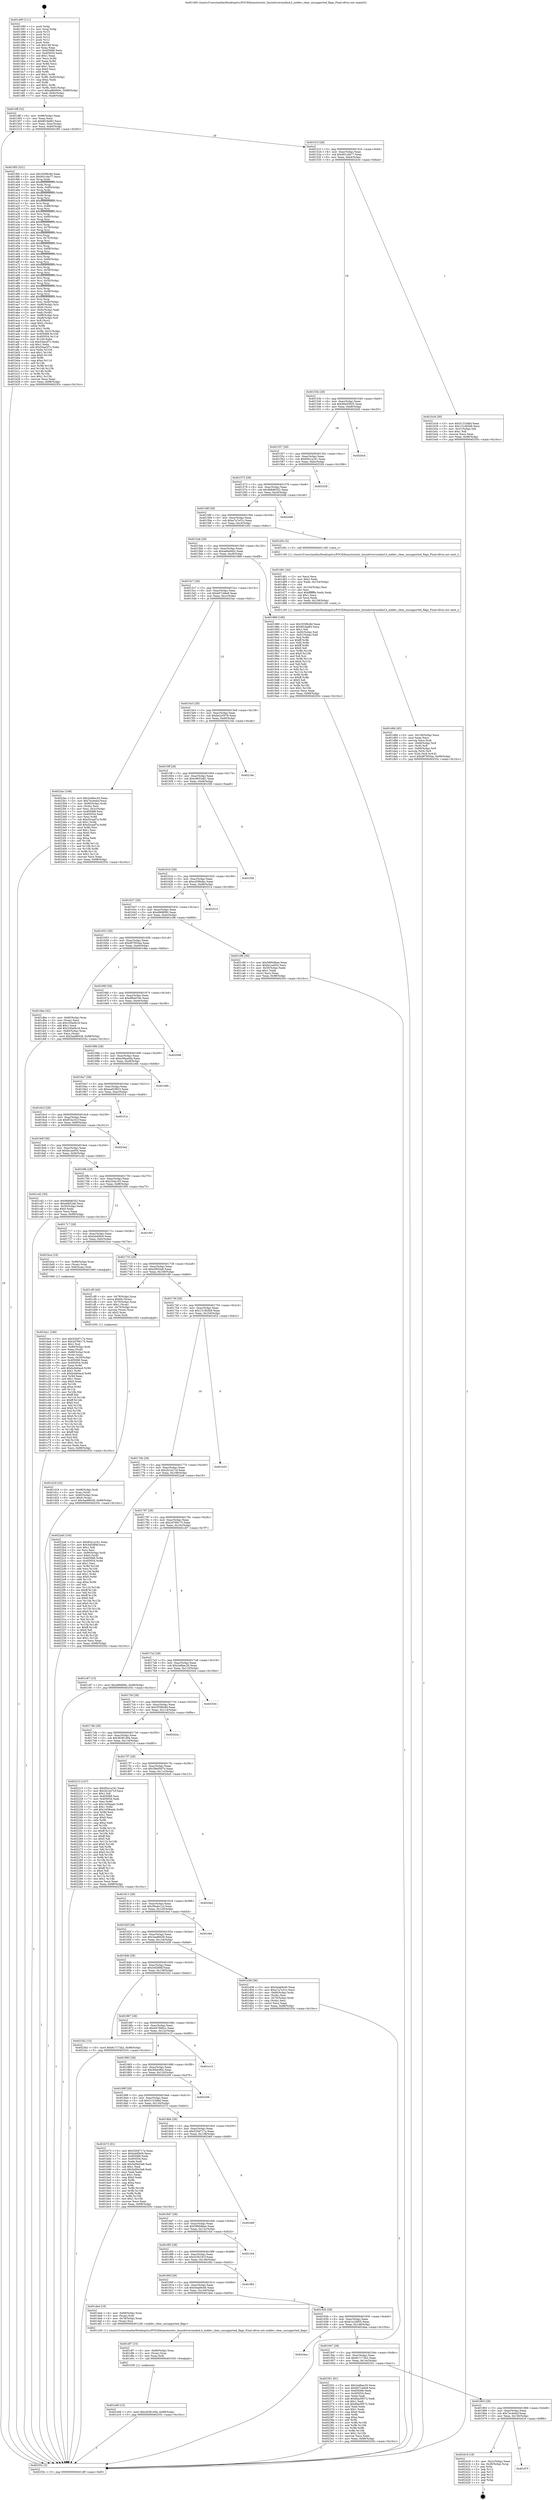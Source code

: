 digraph "0x401490" {
  label = "0x401490 (/mnt/c/Users/mathe/Desktop/tcc/POCII/binaries/extr_linuxdriversmdmd.h_mddev_clear_unsupported_flags_Final-ollvm.out::main(0))"
  labelloc = "t"
  node[shape=record]

  Entry [label="",width=0.3,height=0.3,shape=circle,fillcolor=black,style=filled]
  "0x4014ff" [label="{
     0x4014ff [32]\l
     | [instrs]\l
     &nbsp;&nbsp;0x4014ff \<+6\>: mov -0x98(%rbp),%eax\l
     &nbsp;&nbsp;0x401505 \<+2\>: mov %eax,%ecx\l
     &nbsp;&nbsp;0x401507 \<+6\>: sub $0x8f1fad83,%ecx\l
     &nbsp;&nbsp;0x40150d \<+6\>: mov %eax,-0xac(%rbp)\l
     &nbsp;&nbsp;0x401513 \<+6\>: mov %ecx,-0xb0(%rbp)\l
     &nbsp;&nbsp;0x401519 \<+6\>: je 00000000004019f3 \<main+0x563\>\l
  }"]
  "0x4019f3" [label="{
     0x4019f3 [321]\l
     | [instrs]\l
     &nbsp;&nbsp;0x4019f3 \<+5\>: mov $0x355f6c8d,%eax\l
     &nbsp;&nbsp;0x4019f8 \<+5\>: mov $0x901c6e77,%ecx\l
     &nbsp;&nbsp;0x4019fd \<+3\>: mov %rsp,%rdx\l
     &nbsp;&nbsp;0x401a00 \<+4\>: add $0xfffffffffffffff0,%rdx\l
     &nbsp;&nbsp;0x401a04 \<+3\>: mov %rdx,%rsp\l
     &nbsp;&nbsp;0x401a07 \<+7\>: mov %rdx,-0x90(%rbp)\l
     &nbsp;&nbsp;0x401a0e \<+3\>: mov %rsp,%rdx\l
     &nbsp;&nbsp;0x401a11 \<+4\>: add $0xfffffffffffffff0,%rdx\l
     &nbsp;&nbsp;0x401a15 \<+3\>: mov %rdx,%rsp\l
     &nbsp;&nbsp;0x401a18 \<+3\>: mov %rsp,%rsi\l
     &nbsp;&nbsp;0x401a1b \<+4\>: add $0xfffffffffffffff0,%rsi\l
     &nbsp;&nbsp;0x401a1f \<+3\>: mov %rsi,%rsp\l
     &nbsp;&nbsp;0x401a22 \<+7\>: mov %rsi,-0x88(%rbp)\l
     &nbsp;&nbsp;0x401a29 \<+3\>: mov %rsp,%rsi\l
     &nbsp;&nbsp;0x401a2c \<+4\>: add $0xfffffffffffffff0,%rsi\l
     &nbsp;&nbsp;0x401a30 \<+3\>: mov %rsi,%rsp\l
     &nbsp;&nbsp;0x401a33 \<+4\>: mov %rsi,-0x80(%rbp)\l
     &nbsp;&nbsp;0x401a37 \<+3\>: mov %rsp,%rsi\l
     &nbsp;&nbsp;0x401a3a \<+4\>: add $0xfffffffffffffff0,%rsi\l
     &nbsp;&nbsp;0x401a3e \<+3\>: mov %rsi,%rsp\l
     &nbsp;&nbsp;0x401a41 \<+4\>: mov %rsi,-0x78(%rbp)\l
     &nbsp;&nbsp;0x401a45 \<+3\>: mov %rsp,%rsi\l
     &nbsp;&nbsp;0x401a48 \<+4\>: add $0xfffffffffffffff0,%rsi\l
     &nbsp;&nbsp;0x401a4c \<+3\>: mov %rsi,%rsp\l
     &nbsp;&nbsp;0x401a4f \<+4\>: mov %rsi,-0x70(%rbp)\l
     &nbsp;&nbsp;0x401a53 \<+3\>: mov %rsp,%rsi\l
     &nbsp;&nbsp;0x401a56 \<+4\>: add $0xfffffffffffffff0,%rsi\l
     &nbsp;&nbsp;0x401a5a \<+3\>: mov %rsi,%rsp\l
     &nbsp;&nbsp;0x401a5d \<+4\>: mov %rsi,-0x68(%rbp)\l
     &nbsp;&nbsp;0x401a61 \<+3\>: mov %rsp,%rsi\l
     &nbsp;&nbsp;0x401a64 \<+4\>: add $0xfffffffffffffff0,%rsi\l
     &nbsp;&nbsp;0x401a68 \<+3\>: mov %rsi,%rsp\l
     &nbsp;&nbsp;0x401a6b \<+4\>: mov %rsi,-0x60(%rbp)\l
     &nbsp;&nbsp;0x401a6f \<+3\>: mov %rsp,%rsi\l
     &nbsp;&nbsp;0x401a72 \<+4\>: add $0xfffffffffffffff0,%rsi\l
     &nbsp;&nbsp;0x401a76 \<+3\>: mov %rsi,%rsp\l
     &nbsp;&nbsp;0x401a79 \<+4\>: mov %rsi,-0x58(%rbp)\l
     &nbsp;&nbsp;0x401a7d \<+3\>: mov %rsp,%rsi\l
     &nbsp;&nbsp;0x401a80 \<+4\>: add $0xfffffffffffffff0,%rsi\l
     &nbsp;&nbsp;0x401a84 \<+3\>: mov %rsi,%rsp\l
     &nbsp;&nbsp;0x401a87 \<+4\>: mov %rsi,-0x50(%rbp)\l
     &nbsp;&nbsp;0x401a8b \<+3\>: mov %rsp,%rsi\l
     &nbsp;&nbsp;0x401a8e \<+4\>: add $0xfffffffffffffff0,%rsi\l
     &nbsp;&nbsp;0x401a92 \<+3\>: mov %rsi,%rsp\l
     &nbsp;&nbsp;0x401a95 \<+4\>: mov %rsi,-0x48(%rbp)\l
     &nbsp;&nbsp;0x401a99 \<+3\>: mov %rsp,%rsi\l
     &nbsp;&nbsp;0x401a9c \<+4\>: add $0xfffffffffffffff0,%rsi\l
     &nbsp;&nbsp;0x401aa0 \<+3\>: mov %rsi,%rsp\l
     &nbsp;&nbsp;0x401aa3 \<+4\>: mov %rsi,-0x40(%rbp)\l
     &nbsp;&nbsp;0x401aa7 \<+7\>: mov -0x90(%rbp),%rsi\l
     &nbsp;&nbsp;0x401aae \<+6\>: movl $0x0,(%rsi)\l
     &nbsp;&nbsp;0x401ab4 \<+6\>: mov -0x9c(%rbp),%edi\l
     &nbsp;&nbsp;0x401aba \<+2\>: mov %edi,(%rdx)\l
     &nbsp;&nbsp;0x401abc \<+7\>: mov -0x88(%rbp),%rsi\l
     &nbsp;&nbsp;0x401ac3 \<+7\>: mov -0xa8(%rbp),%r8\l
     &nbsp;&nbsp;0x401aca \<+3\>: mov %r8,(%rsi)\l
     &nbsp;&nbsp;0x401acd \<+3\>: cmpl $0x2,(%rdx)\l
     &nbsp;&nbsp;0x401ad0 \<+4\>: setne %r9b\l
     &nbsp;&nbsp;0x401ad4 \<+4\>: and $0x1,%r9b\l
     &nbsp;&nbsp;0x401ad8 \<+4\>: mov %r9b,-0x31(%rbp)\l
     &nbsp;&nbsp;0x401adc \<+8\>: mov 0x405068,%r10d\l
     &nbsp;&nbsp;0x401ae4 \<+8\>: mov 0x405054,%r11d\l
     &nbsp;&nbsp;0x401aec \<+3\>: mov %r10d,%ebx\l
     &nbsp;&nbsp;0x401aef \<+6\>: sub $0x55ae2f7c,%ebx\l
     &nbsp;&nbsp;0x401af5 \<+3\>: sub $0x1,%ebx\l
     &nbsp;&nbsp;0x401af8 \<+6\>: add $0x55ae2f7c,%ebx\l
     &nbsp;&nbsp;0x401afe \<+4\>: imul %ebx,%r10d\l
     &nbsp;&nbsp;0x401b02 \<+4\>: and $0x1,%r10d\l
     &nbsp;&nbsp;0x401b06 \<+4\>: cmp $0x0,%r10d\l
     &nbsp;&nbsp;0x401b0a \<+4\>: sete %r9b\l
     &nbsp;&nbsp;0x401b0e \<+4\>: cmp $0xa,%r11d\l
     &nbsp;&nbsp;0x401b12 \<+4\>: setl %r14b\l
     &nbsp;&nbsp;0x401b16 \<+3\>: mov %r9b,%r15b\l
     &nbsp;&nbsp;0x401b19 \<+3\>: and %r14b,%r15b\l
     &nbsp;&nbsp;0x401b1c \<+3\>: xor %r14b,%r9b\l
     &nbsp;&nbsp;0x401b1f \<+3\>: or %r9b,%r15b\l
     &nbsp;&nbsp;0x401b22 \<+4\>: test $0x1,%r15b\l
     &nbsp;&nbsp;0x401b26 \<+3\>: cmovne %ecx,%eax\l
     &nbsp;&nbsp;0x401b29 \<+6\>: mov %eax,-0x98(%rbp)\l
     &nbsp;&nbsp;0x401b2f \<+5\>: jmp 000000000040255c \<main+0x10cc\>\l
  }"]
  "0x40151f" [label="{
     0x40151f [28]\l
     | [instrs]\l
     &nbsp;&nbsp;0x40151f \<+5\>: jmp 0000000000401524 \<main+0x94\>\l
     &nbsp;&nbsp;0x401524 \<+6\>: mov -0xac(%rbp),%eax\l
     &nbsp;&nbsp;0x40152a \<+5\>: sub $0x901c6e77,%eax\l
     &nbsp;&nbsp;0x40152f \<+6\>: mov %eax,-0xb4(%rbp)\l
     &nbsp;&nbsp;0x401535 \<+6\>: je 0000000000401b34 \<main+0x6a4\>\l
  }"]
  Exit [label="",width=0.3,height=0.3,shape=circle,fillcolor=black,style=filled,peripheries=2]
  "0x401b34" [label="{
     0x401b34 [30]\l
     | [instrs]\l
     &nbsp;&nbsp;0x401b34 \<+5\>: mov $0x5131bfdd,%eax\l
     &nbsp;&nbsp;0x401b39 \<+5\>: mov $0x1314b5b9,%ecx\l
     &nbsp;&nbsp;0x401b3e \<+3\>: mov -0x31(%rbp),%dl\l
     &nbsp;&nbsp;0x401b41 \<+3\>: test $0x1,%dl\l
     &nbsp;&nbsp;0x401b44 \<+3\>: cmovne %ecx,%eax\l
     &nbsp;&nbsp;0x401b47 \<+6\>: mov %eax,-0x98(%rbp)\l
     &nbsp;&nbsp;0x401b4d \<+5\>: jmp 000000000040255c \<main+0x10cc\>\l
  }"]
  "0x40153b" [label="{
     0x40153b [28]\l
     | [instrs]\l
     &nbsp;&nbsp;0x40153b \<+5\>: jmp 0000000000401540 \<main+0xb0\>\l
     &nbsp;&nbsp;0x401540 \<+6\>: mov -0xac(%rbp),%eax\l
     &nbsp;&nbsp;0x401546 \<+5\>: sub $0x90e45925,%eax\l
     &nbsp;&nbsp;0x40154b \<+6\>: mov %eax,-0xb8(%rbp)\l
     &nbsp;&nbsp;0x401551 \<+6\>: je 00000000004020e5 \<main+0xc55\>\l
  }"]
  "0x40197f" [label="{
     0x40197f\l
  }", style=dashed]
  "0x4020e5" [label="{
     0x4020e5\l
  }", style=dashed]
  "0x401557" [label="{
     0x401557 [28]\l
     | [instrs]\l
     &nbsp;&nbsp;0x401557 \<+5\>: jmp 000000000040155c \<main+0xcc\>\l
     &nbsp;&nbsp;0x40155c \<+6\>: mov -0xac(%rbp),%eax\l
     &nbsp;&nbsp;0x401562 \<+5\>: sub $0x95e1a161,%eax\l
     &nbsp;&nbsp;0x401567 \<+6\>: mov %eax,-0xbc(%rbp)\l
     &nbsp;&nbsp;0x40156d \<+6\>: je 0000000000402528 \<main+0x1098\>\l
  }"]
  "0x402418" [label="{
     0x402418 [18]\l
     | [instrs]\l
     &nbsp;&nbsp;0x402418 \<+3\>: mov -0x2c(%rbp),%eax\l
     &nbsp;&nbsp;0x40241b \<+4\>: lea -0x28(%rbp),%rsp\l
     &nbsp;&nbsp;0x40241f \<+1\>: pop %rbx\l
     &nbsp;&nbsp;0x402420 \<+2\>: pop %r12\l
     &nbsp;&nbsp;0x402422 \<+2\>: pop %r13\l
     &nbsp;&nbsp;0x402424 \<+2\>: pop %r14\l
     &nbsp;&nbsp;0x402426 \<+2\>: pop %r15\l
     &nbsp;&nbsp;0x402428 \<+1\>: pop %rbp\l
     &nbsp;&nbsp;0x402429 \<+1\>: ret\l
  }"]
  "0x402528" [label="{
     0x402528\l
  }", style=dashed]
  "0x401573" [label="{
     0x401573 [28]\l
     | [instrs]\l
     &nbsp;&nbsp;0x401573 \<+5\>: jmp 0000000000401578 \<main+0xe8\>\l
     &nbsp;&nbsp;0x401578 \<+6\>: mov -0xac(%rbp),%eax\l
     &nbsp;&nbsp;0x40157e \<+5\>: sub $0x9b8d6352,%eax\l
     &nbsp;&nbsp;0x401583 \<+6\>: mov %eax,-0xc0(%rbp)\l
     &nbsp;&nbsp;0x401589 \<+6\>: je 00000000004020d6 \<main+0xc46\>\l
  }"]
  "0x401963" [label="{
     0x401963 [28]\l
     | [instrs]\l
     &nbsp;&nbsp;0x401963 \<+5\>: jmp 0000000000401968 \<main+0x4d8\>\l
     &nbsp;&nbsp;0x401968 \<+6\>: mov -0xac(%rbp),%eax\l
     &nbsp;&nbsp;0x40196e \<+5\>: sub $0x7ec4edcf,%eax\l
     &nbsp;&nbsp;0x401973 \<+6\>: mov %eax,-0x150(%rbp)\l
     &nbsp;&nbsp;0x401979 \<+6\>: je 0000000000402418 \<main+0xf88\>\l
  }"]
  "0x4020d6" [label="{
     0x4020d6\l
  }", style=dashed]
  "0x40158f" [label="{
     0x40158f [28]\l
     | [instrs]\l
     &nbsp;&nbsp;0x40158f \<+5\>: jmp 0000000000401594 \<main+0x104\>\l
     &nbsp;&nbsp;0x401594 \<+6\>: mov -0xac(%rbp),%eax\l
     &nbsp;&nbsp;0x40159a \<+5\>: sub $0xa7a7e31c,%eax\l
     &nbsp;&nbsp;0x40159f \<+6\>: mov %eax,-0xc4(%rbp)\l
     &nbsp;&nbsp;0x4015a5 \<+6\>: je 0000000000401d5c \<main+0x8cc\>\l
  }"]
  "0x402351" [label="{
     0x402351 [91]\l
     | [instrs]\l
     &nbsp;&nbsp;0x402351 \<+5\>: mov $0x2edbec20,%eax\l
     &nbsp;&nbsp;0x402356 \<+5\>: mov $0xb67c46e8,%ecx\l
     &nbsp;&nbsp;0x40235b \<+7\>: mov 0x405068,%edx\l
     &nbsp;&nbsp;0x402362 \<+7\>: mov 0x405054,%esi\l
     &nbsp;&nbsp;0x402369 \<+2\>: mov %edx,%edi\l
     &nbsp;&nbsp;0x40236b \<+6\>: add $0x8da39572,%edi\l
     &nbsp;&nbsp;0x402371 \<+3\>: sub $0x1,%edi\l
     &nbsp;&nbsp;0x402374 \<+6\>: sub $0x8da39572,%edi\l
     &nbsp;&nbsp;0x40237a \<+3\>: imul %edi,%edx\l
     &nbsp;&nbsp;0x40237d \<+3\>: and $0x1,%edx\l
     &nbsp;&nbsp;0x402380 \<+3\>: cmp $0x0,%edx\l
     &nbsp;&nbsp;0x402383 \<+4\>: sete %r8b\l
     &nbsp;&nbsp;0x402387 \<+3\>: cmp $0xa,%esi\l
     &nbsp;&nbsp;0x40238a \<+4\>: setl %r9b\l
     &nbsp;&nbsp;0x40238e \<+3\>: mov %r8b,%r10b\l
     &nbsp;&nbsp;0x402391 \<+3\>: and %r9b,%r10b\l
     &nbsp;&nbsp;0x402394 \<+3\>: xor %r9b,%r8b\l
     &nbsp;&nbsp;0x402397 \<+3\>: or %r8b,%r10b\l
     &nbsp;&nbsp;0x40239a \<+4\>: test $0x1,%r10b\l
     &nbsp;&nbsp;0x40239e \<+3\>: cmovne %ecx,%eax\l
     &nbsp;&nbsp;0x4023a1 \<+6\>: mov %eax,-0x98(%rbp)\l
     &nbsp;&nbsp;0x4023a7 \<+5\>: jmp 000000000040255c \<main+0x10cc\>\l
  }"]
  "0x401d5c" [label="{
     0x401d5c [5]\l
     | [instrs]\l
     &nbsp;&nbsp;0x401d5c \<+5\>: call 0000000000401160 \<next_i\>\l
     | [calls]\l
     &nbsp;&nbsp;0x401160 \{1\} (/mnt/c/Users/mathe/Desktop/tcc/POCII/binaries/extr_linuxdriversmdmd.h_mddev_clear_unsupported_flags_Final-ollvm.out::next_i)\l
  }"]
  "0x4015ab" [label="{
     0x4015ab [28]\l
     | [instrs]\l
     &nbsp;&nbsp;0x4015ab \<+5\>: jmp 00000000004015b0 \<main+0x120\>\l
     &nbsp;&nbsp;0x4015b0 \<+6\>: mov -0xac(%rbp),%eax\l
     &nbsp;&nbsp;0x4015b6 \<+5\>: sub $0xad6e945c,%eax\l
     &nbsp;&nbsp;0x4015bb \<+6\>: mov %eax,-0xc8(%rbp)\l
     &nbsp;&nbsp;0x4015c1 \<+6\>: je 0000000000401989 \<main+0x4f9\>\l
  }"]
  "0x401947" [label="{
     0x401947 [28]\l
     | [instrs]\l
     &nbsp;&nbsp;0x401947 \<+5\>: jmp 000000000040194c \<main+0x4bc\>\l
     &nbsp;&nbsp;0x40194c \<+6\>: mov -0xac(%rbp),%eax\l
     &nbsp;&nbsp;0x401952 \<+5\>: sub $0x6c7172b2,%eax\l
     &nbsp;&nbsp;0x401957 \<+6\>: mov %eax,-0x14c(%rbp)\l
     &nbsp;&nbsp;0x40195d \<+6\>: je 0000000000402351 \<main+0xec1\>\l
  }"]
  "0x401989" [label="{
     0x401989 [106]\l
     | [instrs]\l
     &nbsp;&nbsp;0x401989 \<+5\>: mov $0x355f6c8d,%eax\l
     &nbsp;&nbsp;0x40198e \<+5\>: mov $0x8f1fad83,%ecx\l
     &nbsp;&nbsp;0x401993 \<+2\>: mov $0x1,%dl\l
     &nbsp;&nbsp;0x401995 \<+7\>: mov -0x92(%rbp),%sil\l
     &nbsp;&nbsp;0x40199c \<+7\>: mov -0x91(%rbp),%dil\l
     &nbsp;&nbsp;0x4019a3 \<+3\>: mov %sil,%r8b\l
     &nbsp;&nbsp;0x4019a6 \<+4\>: xor $0xff,%r8b\l
     &nbsp;&nbsp;0x4019aa \<+3\>: mov %dil,%r9b\l
     &nbsp;&nbsp;0x4019ad \<+4\>: xor $0xff,%r9b\l
     &nbsp;&nbsp;0x4019b1 \<+3\>: xor $0x0,%dl\l
     &nbsp;&nbsp;0x4019b4 \<+3\>: mov %r8b,%r10b\l
     &nbsp;&nbsp;0x4019b7 \<+4\>: and $0x0,%r10b\l
     &nbsp;&nbsp;0x4019bb \<+3\>: and %dl,%sil\l
     &nbsp;&nbsp;0x4019be \<+3\>: mov %r9b,%r11b\l
     &nbsp;&nbsp;0x4019c1 \<+4\>: and $0x0,%r11b\l
     &nbsp;&nbsp;0x4019c5 \<+3\>: and %dl,%dil\l
     &nbsp;&nbsp;0x4019c8 \<+3\>: or %sil,%r10b\l
     &nbsp;&nbsp;0x4019cb \<+3\>: or %dil,%r11b\l
     &nbsp;&nbsp;0x4019ce \<+3\>: xor %r11b,%r10b\l
     &nbsp;&nbsp;0x4019d1 \<+3\>: or %r9b,%r8b\l
     &nbsp;&nbsp;0x4019d4 \<+4\>: xor $0xff,%r8b\l
     &nbsp;&nbsp;0x4019d8 \<+3\>: or $0x0,%dl\l
     &nbsp;&nbsp;0x4019db \<+3\>: and %dl,%r8b\l
     &nbsp;&nbsp;0x4019de \<+3\>: or %r8b,%r10b\l
     &nbsp;&nbsp;0x4019e1 \<+4\>: test $0x1,%r10b\l
     &nbsp;&nbsp;0x4019e5 \<+3\>: cmovne %ecx,%eax\l
     &nbsp;&nbsp;0x4019e8 \<+6\>: mov %eax,-0x98(%rbp)\l
     &nbsp;&nbsp;0x4019ee \<+5\>: jmp 000000000040255c \<main+0x10cc\>\l
  }"]
  "0x4015c7" [label="{
     0x4015c7 [28]\l
     | [instrs]\l
     &nbsp;&nbsp;0x4015c7 \<+5\>: jmp 00000000004015cc \<main+0x13c\>\l
     &nbsp;&nbsp;0x4015cc \<+6\>: mov -0xac(%rbp),%eax\l
     &nbsp;&nbsp;0x4015d2 \<+5\>: sub $0xb67c46e8,%eax\l
     &nbsp;&nbsp;0x4015d7 \<+6\>: mov %eax,-0xcc(%rbp)\l
     &nbsp;&nbsp;0x4015dd \<+6\>: je 00000000004023ac \<main+0xf1c\>\l
  }"]
  "0x40255c" [label="{
     0x40255c [5]\l
     | [instrs]\l
     &nbsp;&nbsp;0x40255c \<+5\>: jmp 00000000004014ff \<main+0x6f\>\l
  }"]
  "0x401490" [label="{
     0x401490 [111]\l
     | [instrs]\l
     &nbsp;&nbsp;0x401490 \<+1\>: push %rbp\l
     &nbsp;&nbsp;0x401491 \<+3\>: mov %rsp,%rbp\l
     &nbsp;&nbsp;0x401494 \<+2\>: push %r15\l
     &nbsp;&nbsp;0x401496 \<+2\>: push %r14\l
     &nbsp;&nbsp;0x401498 \<+2\>: push %r13\l
     &nbsp;&nbsp;0x40149a \<+2\>: push %r12\l
     &nbsp;&nbsp;0x40149c \<+1\>: push %rbx\l
     &nbsp;&nbsp;0x40149d \<+7\>: sub $0x148,%rsp\l
     &nbsp;&nbsp;0x4014a4 \<+2\>: xor %eax,%eax\l
     &nbsp;&nbsp;0x4014a6 \<+7\>: mov 0x405068,%ecx\l
     &nbsp;&nbsp;0x4014ad \<+7\>: mov 0x405054,%edx\l
     &nbsp;&nbsp;0x4014b4 \<+3\>: sub $0x1,%eax\l
     &nbsp;&nbsp;0x4014b7 \<+3\>: mov %ecx,%r8d\l
     &nbsp;&nbsp;0x4014ba \<+3\>: add %eax,%r8d\l
     &nbsp;&nbsp;0x4014bd \<+4\>: imul %r8d,%ecx\l
     &nbsp;&nbsp;0x4014c1 \<+3\>: and $0x1,%ecx\l
     &nbsp;&nbsp;0x4014c4 \<+3\>: cmp $0x0,%ecx\l
     &nbsp;&nbsp;0x4014c7 \<+4\>: sete %r9b\l
     &nbsp;&nbsp;0x4014cb \<+4\>: and $0x1,%r9b\l
     &nbsp;&nbsp;0x4014cf \<+7\>: mov %r9b,-0x92(%rbp)\l
     &nbsp;&nbsp;0x4014d6 \<+3\>: cmp $0xa,%edx\l
     &nbsp;&nbsp;0x4014d9 \<+4\>: setl %r9b\l
     &nbsp;&nbsp;0x4014dd \<+4\>: and $0x1,%r9b\l
     &nbsp;&nbsp;0x4014e1 \<+7\>: mov %r9b,-0x91(%rbp)\l
     &nbsp;&nbsp;0x4014e8 \<+10\>: movl $0xad6e945c,-0x98(%rbp)\l
     &nbsp;&nbsp;0x4014f2 \<+6\>: mov %edi,-0x9c(%rbp)\l
     &nbsp;&nbsp;0x4014f8 \<+7\>: mov %rsi,-0xa8(%rbp)\l
  }"]
  "0x4024ea" [label="{
     0x4024ea\l
  }", style=dashed]
  "0x401e06" [label="{
     0x401e06 [15]\l
     | [instrs]\l
     &nbsp;&nbsp;0x401e06 \<+10\>: movl $0x36381494,-0x98(%rbp)\l
     &nbsp;&nbsp;0x401e10 \<+5\>: jmp 000000000040255c \<main+0x10cc\>\l
  }"]
  "0x4023ac" [label="{
     0x4023ac [108]\l
     | [instrs]\l
     &nbsp;&nbsp;0x4023ac \<+5\>: mov $0x2edbec20,%eax\l
     &nbsp;&nbsp;0x4023b1 \<+5\>: mov $0x7ec4edcf,%ecx\l
     &nbsp;&nbsp;0x4023b6 \<+7\>: mov -0x90(%rbp),%rdx\l
     &nbsp;&nbsp;0x4023bd \<+2\>: mov (%rdx),%esi\l
     &nbsp;&nbsp;0x4023bf \<+3\>: mov %esi,-0x2c(%rbp)\l
     &nbsp;&nbsp;0x4023c2 \<+7\>: mov 0x405068,%esi\l
     &nbsp;&nbsp;0x4023c9 \<+7\>: mov 0x405054,%edi\l
     &nbsp;&nbsp;0x4023d0 \<+3\>: mov %esi,%r8d\l
     &nbsp;&nbsp;0x4023d3 \<+7\>: sub $0xd3caaf7a,%r8d\l
     &nbsp;&nbsp;0x4023da \<+4\>: sub $0x1,%r8d\l
     &nbsp;&nbsp;0x4023de \<+7\>: add $0xd3caaf7a,%r8d\l
     &nbsp;&nbsp;0x4023e5 \<+4\>: imul %r8d,%esi\l
     &nbsp;&nbsp;0x4023e9 \<+3\>: and $0x1,%esi\l
     &nbsp;&nbsp;0x4023ec \<+3\>: cmp $0x0,%esi\l
     &nbsp;&nbsp;0x4023ef \<+4\>: sete %r9b\l
     &nbsp;&nbsp;0x4023f3 \<+3\>: cmp $0xa,%edi\l
     &nbsp;&nbsp;0x4023f6 \<+4\>: setl %r10b\l
     &nbsp;&nbsp;0x4023fa \<+3\>: mov %r9b,%r11b\l
     &nbsp;&nbsp;0x4023fd \<+3\>: and %r10b,%r11b\l
     &nbsp;&nbsp;0x402400 \<+3\>: xor %r10b,%r9b\l
     &nbsp;&nbsp;0x402403 \<+3\>: or %r9b,%r11b\l
     &nbsp;&nbsp;0x402406 \<+4\>: test $0x1,%r11b\l
     &nbsp;&nbsp;0x40240a \<+3\>: cmovne %ecx,%eax\l
     &nbsp;&nbsp;0x40240d \<+6\>: mov %eax,-0x98(%rbp)\l
     &nbsp;&nbsp;0x402413 \<+5\>: jmp 000000000040255c \<main+0x10cc\>\l
  }"]
  "0x4015e3" [label="{
     0x4015e3 [28]\l
     | [instrs]\l
     &nbsp;&nbsp;0x4015e3 \<+5\>: jmp 00000000004015e8 \<main+0x158\>\l
     &nbsp;&nbsp;0x4015e8 \<+6\>: mov -0xac(%rbp),%eax\l
     &nbsp;&nbsp;0x4015ee \<+5\>: sub $0xbe2c5578,%eax\l
     &nbsp;&nbsp;0x4015f3 \<+6\>: mov %eax,-0xd0(%rbp)\l
     &nbsp;&nbsp;0x4015f9 \<+6\>: je 000000000040216e \<main+0xcde\>\l
  }"]
  "0x401df7" [label="{
     0x401df7 [15]\l
     | [instrs]\l
     &nbsp;&nbsp;0x401df7 \<+4\>: mov -0x68(%rbp),%rax\l
     &nbsp;&nbsp;0x401dfb \<+3\>: mov (%rax),%rax\l
     &nbsp;&nbsp;0x401dfe \<+3\>: mov %rax,%rdi\l
     &nbsp;&nbsp;0x401e01 \<+5\>: call 0000000000401030 \<free@plt\>\l
     | [calls]\l
     &nbsp;&nbsp;0x401030 \{1\} (unknown)\l
  }"]
  "0x40216e" [label="{
     0x40216e\l
  }", style=dashed]
  "0x4015ff" [label="{
     0x4015ff [28]\l
     | [instrs]\l
     &nbsp;&nbsp;0x4015ff \<+5\>: jmp 0000000000401604 \<main+0x174\>\l
     &nbsp;&nbsp;0x401604 \<+6\>: mov -0xac(%rbp),%eax\l
     &nbsp;&nbsp;0x40160a \<+5\>: sub $0xc9652a81,%eax\l
     &nbsp;&nbsp;0x40160f \<+6\>: mov %eax,-0xd4(%rbp)\l
     &nbsp;&nbsp;0x401615 \<+6\>: je 0000000000401f38 \<main+0xaa8\>\l
  }"]
  "0x40192b" [label="{
     0x40192b [28]\l
     | [instrs]\l
     &nbsp;&nbsp;0x40192b \<+5\>: jmp 0000000000401930 \<main+0x4a0\>\l
     &nbsp;&nbsp;0x401930 \<+6\>: mov -0xac(%rbp),%eax\l
     &nbsp;&nbsp;0x401936 \<+5\>: sub $0x61a18d55,%eax\l
     &nbsp;&nbsp;0x40193b \<+6\>: mov %eax,-0x148(%rbp)\l
     &nbsp;&nbsp;0x401941 \<+6\>: je 00000000004024ea \<main+0x105a\>\l
  }"]
  "0x401f38" [label="{
     0x401f38\l
  }", style=dashed]
  "0x40161b" [label="{
     0x40161b [28]\l
     | [instrs]\l
     &nbsp;&nbsp;0x40161b \<+5\>: jmp 0000000000401620 \<main+0x190\>\l
     &nbsp;&nbsp;0x401620 \<+6\>: mov -0xac(%rbp),%eax\l
     &nbsp;&nbsp;0x401626 \<+5\>: sub $0xcd39bdac,%eax\l
     &nbsp;&nbsp;0x40162b \<+6\>: mov %eax,-0xd8(%rbp)\l
     &nbsp;&nbsp;0x401631 \<+6\>: je 0000000000402514 \<main+0x1084\>\l
  }"]
  "0x401de4" [label="{
     0x401de4 [19]\l
     | [instrs]\l
     &nbsp;&nbsp;0x401de4 \<+4\>: mov -0x68(%rbp),%rax\l
     &nbsp;&nbsp;0x401de8 \<+3\>: mov (%rax),%rdi\l
     &nbsp;&nbsp;0x401deb \<+4\>: mov -0x78(%rbp),%rax\l
     &nbsp;&nbsp;0x401def \<+3\>: mov (%rax),%rsi\l
     &nbsp;&nbsp;0x401df2 \<+5\>: call 0000000000401240 \<mddev_clear_unsupported_flags\>\l
     | [calls]\l
     &nbsp;&nbsp;0x401240 \{1\} (/mnt/c/Users/mathe/Desktop/tcc/POCII/binaries/extr_linuxdriversmdmd.h_mddev_clear_unsupported_flags_Final-ollvm.out::mddev_clear_unsupported_flags)\l
  }"]
  "0x402514" [label="{
     0x402514\l
  }", style=dashed]
  "0x401637" [label="{
     0x401637 [28]\l
     | [instrs]\l
     &nbsp;&nbsp;0x401637 \<+5\>: jmp 000000000040163c \<main+0x1ac\>\l
     &nbsp;&nbsp;0x40163c \<+6\>: mov -0xac(%rbp),%eax\l
     &nbsp;&nbsp;0x401642 \<+5\>: sub $0xd968f0fc,%eax\l
     &nbsp;&nbsp;0x401647 \<+6\>: mov %eax,-0xdc(%rbp)\l
     &nbsp;&nbsp;0x40164d \<+6\>: je 0000000000401c96 \<main+0x806\>\l
  }"]
  "0x40190f" [label="{
     0x40190f [28]\l
     | [instrs]\l
     &nbsp;&nbsp;0x40190f \<+5\>: jmp 0000000000401914 \<main+0x484\>\l
     &nbsp;&nbsp;0x401914 \<+6\>: mov -0xac(%rbp),%eax\l
     &nbsp;&nbsp;0x40191a \<+5\>: sub $0x5eab9cd5,%eax\l
     &nbsp;&nbsp;0x40191f \<+6\>: mov %eax,-0x144(%rbp)\l
     &nbsp;&nbsp;0x401925 \<+6\>: je 0000000000401de4 \<main+0x954\>\l
  }"]
  "0x401c96" [label="{
     0x401c96 [30]\l
     | [instrs]\l
     &nbsp;&nbsp;0x401c96 \<+5\>: mov $0x5890dbee,%eax\l
     &nbsp;&nbsp;0x401c9b \<+5\>: mov $0xfa1ae054,%ecx\l
     &nbsp;&nbsp;0x401ca0 \<+3\>: mov -0x30(%rbp),%edx\l
     &nbsp;&nbsp;0x401ca3 \<+3\>: cmp $0x1,%edx\l
     &nbsp;&nbsp;0x401ca6 \<+3\>: cmovl %ecx,%eax\l
     &nbsp;&nbsp;0x401ca9 \<+6\>: mov %eax,-0x98(%rbp)\l
     &nbsp;&nbsp;0x401caf \<+5\>: jmp 000000000040255c \<main+0x10cc\>\l
  }"]
  "0x401653" [label="{
     0x401653 [28]\l
     | [instrs]\l
     &nbsp;&nbsp;0x401653 \<+5\>: jmp 0000000000401658 \<main+0x1c8\>\l
     &nbsp;&nbsp;0x401658 \<+6\>: mov -0xac(%rbp),%eax\l
     &nbsp;&nbsp;0x40165e \<+5\>: sub $0xd97955ae,%eax\l
     &nbsp;&nbsp;0x401663 \<+6\>: mov %eax,-0xe0(%rbp)\l
     &nbsp;&nbsp;0x401669 \<+6\>: je 0000000000401dba \<main+0x92a\>\l
  }"]
  "0x401f92" [label="{
     0x401f92\l
  }", style=dashed]
  "0x401dba" [label="{
     0x401dba [42]\l
     | [instrs]\l
     &nbsp;&nbsp;0x401dba \<+4\>: mov -0x60(%rbp),%rax\l
     &nbsp;&nbsp;0x401dbe \<+2\>: mov (%rax),%ecx\l
     &nbsp;&nbsp;0x401dc0 \<+6\>: sub $0x330a0b18,%ecx\l
     &nbsp;&nbsp;0x401dc6 \<+3\>: add $0x1,%ecx\l
     &nbsp;&nbsp;0x401dc9 \<+6\>: add $0x330a0b18,%ecx\l
     &nbsp;&nbsp;0x401dcf \<+4\>: mov -0x60(%rbp),%rax\l
     &nbsp;&nbsp;0x401dd3 \<+2\>: mov %ecx,(%rax)\l
     &nbsp;&nbsp;0x401dd5 \<+10\>: movl $0x3ae88439,-0x98(%rbp)\l
     &nbsp;&nbsp;0x401ddf \<+5\>: jmp 000000000040255c \<main+0x10cc\>\l
  }"]
  "0x40166f" [label="{
     0x40166f [28]\l
     | [instrs]\l
     &nbsp;&nbsp;0x40166f \<+5\>: jmp 0000000000401674 \<main+0x1e4\>\l
     &nbsp;&nbsp;0x401674 \<+6\>: mov -0xac(%rbp),%eax\l
     &nbsp;&nbsp;0x40167a \<+5\>: sub $0xdfbed16e,%eax\l
     &nbsp;&nbsp;0x40167f \<+6\>: mov %eax,-0xe4(%rbp)\l
     &nbsp;&nbsp;0x401685 \<+6\>: je 0000000000402096 \<main+0xc06\>\l
  }"]
  "0x4018f3" [label="{
     0x4018f3 [28]\l
     | [instrs]\l
     &nbsp;&nbsp;0x4018f3 \<+5\>: jmp 00000000004018f8 \<main+0x468\>\l
     &nbsp;&nbsp;0x4018f8 \<+6\>: mov -0xac(%rbp),%eax\l
     &nbsp;&nbsp;0x4018fe \<+5\>: sub $0x5c5b181f,%eax\l
     &nbsp;&nbsp;0x401903 \<+6\>: mov %eax,-0x140(%rbp)\l
     &nbsp;&nbsp;0x401909 \<+6\>: je 0000000000401f92 \<main+0xb02\>\l
  }"]
  "0x402096" [label="{
     0x402096\l
  }", style=dashed]
  "0x40168b" [label="{
     0x40168b [28]\l
     | [instrs]\l
     &nbsp;&nbsp;0x40168b \<+5\>: jmp 0000000000401690 \<main+0x200\>\l
     &nbsp;&nbsp;0x401690 \<+6\>: mov -0xac(%rbp),%eax\l
     &nbsp;&nbsp;0x401696 \<+5\>: sub $0xe39aa0da,%eax\l
     &nbsp;&nbsp;0x40169b \<+6\>: mov %eax,-0xe8(%rbp)\l
     &nbsp;&nbsp;0x4016a1 \<+6\>: je 0000000000401e6b \<main+0x9db\>\l
  }"]
  "0x401cb4" [label="{
     0x401cb4\l
  }", style=dashed]
  "0x401e6b" [label="{
     0x401e6b\l
  }", style=dashed]
  "0x4016a7" [label="{
     0x4016a7 [28]\l
     | [instrs]\l
     &nbsp;&nbsp;0x4016a7 \<+5\>: jmp 00000000004016ac \<main+0x21c\>\l
     &nbsp;&nbsp;0x4016ac \<+6\>: mov -0xac(%rbp),%eax\l
     &nbsp;&nbsp;0x4016b2 \<+5\>: sub $0xead33823,%eax\l
     &nbsp;&nbsp;0x4016b7 \<+6\>: mov %eax,-0xec(%rbp)\l
     &nbsp;&nbsp;0x4016bd \<+6\>: je 0000000000401f14 \<main+0xa84\>\l
  }"]
  "0x4018d7" [label="{
     0x4018d7 [28]\l
     | [instrs]\l
     &nbsp;&nbsp;0x4018d7 \<+5\>: jmp 00000000004018dc \<main+0x44c\>\l
     &nbsp;&nbsp;0x4018dc \<+6\>: mov -0xac(%rbp),%eax\l
     &nbsp;&nbsp;0x4018e2 \<+5\>: sub $0x5890dbee,%eax\l
     &nbsp;&nbsp;0x4018e7 \<+6\>: mov %eax,-0x13c(%rbp)\l
     &nbsp;&nbsp;0x4018ed \<+6\>: je 0000000000401cb4 \<main+0x824\>\l
  }"]
  "0x401f14" [label="{
     0x401f14\l
  }", style=dashed]
  "0x4016c3" [label="{
     0x4016c3 [28]\l
     | [instrs]\l
     &nbsp;&nbsp;0x4016c3 \<+5\>: jmp 00000000004016c8 \<main+0x238\>\l
     &nbsp;&nbsp;0x4016c8 \<+6\>: mov -0xac(%rbp),%eax\l
     &nbsp;&nbsp;0x4016ce \<+5\>: sub $0xf53a161f,%eax\l
     &nbsp;&nbsp;0x4016d3 \<+6\>: mov %eax,-0xf0(%rbp)\l
     &nbsp;&nbsp;0x4016d9 \<+6\>: je 00000000004024a2 \<main+0x1012\>\l
  }"]
  "0x40246f" [label="{
     0x40246f\l
  }", style=dashed]
  "0x4024a2" [label="{
     0x4024a2\l
  }", style=dashed]
  "0x4016df" [label="{
     0x4016df [28]\l
     | [instrs]\l
     &nbsp;&nbsp;0x4016df \<+5\>: jmp 00000000004016e4 \<main+0x254\>\l
     &nbsp;&nbsp;0x4016e4 \<+6\>: mov -0xac(%rbp),%eax\l
     &nbsp;&nbsp;0x4016ea \<+5\>: sub $0xfa1ae054,%eax\l
     &nbsp;&nbsp;0x4016ef \<+6\>: mov %eax,-0xf4(%rbp)\l
     &nbsp;&nbsp;0x4016f5 \<+6\>: je 0000000000401cd2 \<main+0x842\>\l
  }"]
  "0x401d8d" [label="{
     0x401d8d [45]\l
     | [instrs]\l
     &nbsp;&nbsp;0x401d8d \<+6\>: mov -0x158(%rbp),%ecx\l
     &nbsp;&nbsp;0x401d93 \<+3\>: imul %eax,%ecx\l
     &nbsp;&nbsp;0x401d96 \<+3\>: movslq %ecx,%rdi\l
     &nbsp;&nbsp;0x401d99 \<+4\>: mov -0x68(%rbp),%r8\l
     &nbsp;&nbsp;0x401d9d \<+3\>: mov (%r8),%r8\l
     &nbsp;&nbsp;0x401da0 \<+4\>: mov -0x60(%rbp),%r9\l
     &nbsp;&nbsp;0x401da4 \<+3\>: movslq (%r9),%r9\l
     &nbsp;&nbsp;0x401da7 \<+4\>: mov %rdi,(%r8,%r9,8)\l
     &nbsp;&nbsp;0x401dab \<+10\>: movl $0xd97955ae,-0x98(%rbp)\l
     &nbsp;&nbsp;0x401db5 \<+5\>: jmp 000000000040255c \<main+0x10cc\>\l
  }"]
  "0x401cd2" [label="{
     0x401cd2 [30]\l
     | [instrs]\l
     &nbsp;&nbsp;0x401cd2 \<+5\>: mov $0x9b8d6352,%eax\l
     &nbsp;&nbsp;0x401cd7 \<+5\>: mov $0xe0652a6,%ecx\l
     &nbsp;&nbsp;0x401cdc \<+3\>: mov -0x30(%rbp),%edx\l
     &nbsp;&nbsp;0x401cdf \<+3\>: cmp $0x0,%edx\l
     &nbsp;&nbsp;0x401ce2 \<+3\>: cmove %ecx,%eax\l
     &nbsp;&nbsp;0x401ce5 \<+6\>: mov %eax,-0x98(%rbp)\l
     &nbsp;&nbsp;0x401ceb \<+5\>: jmp 000000000040255c \<main+0x10cc\>\l
  }"]
  "0x4016fb" [label="{
     0x4016fb [28]\l
     | [instrs]\l
     &nbsp;&nbsp;0x4016fb \<+5\>: jmp 0000000000401700 \<main+0x270\>\l
     &nbsp;&nbsp;0x401700 \<+6\>: mov -0xac(%rbp),%eax\l
     &nbsp;&nbsp;0x401706 \<+5\>: sub $0x254a103,%eax\l
     &nbsp;&nbsp;0x40170b \<+6\>: mov %eax,-0xf8(%rbp)\l
     &nbsp;&nbsp;0x401711 \<+6\>: je 0000000000401f05 \<main+0xa75\>\l
  }"]
  "0x401d61" [label="{
     0x401d61 [44]\l
     | [instrs]\l
     &nbsp;&nbsp;0x401d61 \<+2\>: xor %ecx,%ecx\l
     &nbsp;&nbsp;0x401d63 \<+5\>: mov $0x2,%edx\l
     &nbsp;&nbsp;0x401d68 \<+6\>: mov %edx,-0x154(%rbp)\l
     &nbsp;&nbsp;0x401d6e \<+1\>: cltd\l
     &nbsp;&nbsp;0x401d6f \<+6\>: mov -0x154(%rbp),%esi\l
     &nbsp;&nbsp;0x401d75 \<+2\>: idiv %esi\l
     &nbsp;&nbsp;0x401d77 \<+6\>: imul $0xfffffffe,%edx,%edx\l
     &nbsp;&nbsp;0x401d7d \<+3\>: sub $0x1,%ecx\l
     &nbsp;&nbsp;0x401d80 \<+2\>: sub %ecx,%edx\l
     &nbsp;&nbsp;0x401d82 \<+6\>: mov %edx,-0x158(%rbp)\l
     &nbsp;&nbsp;0x401d88 \<+5\>: call 0000000000401160 \<next_i\>\l
     | [calls]\l
     &nbsp;&nbsp;0x401160 \{1\} (/mnt/c/Users/mathe/Desktop/tcc/POCII/binaries/extr_linuxdriversmdmd.h_mddev_clear_unsupported_flags_Final-ollvm.out::next_i)\l
  }"]
  "0x401f05" [label="{
     0x401f05\l
  }", style=dashed]
  "0x401717" [label="{
     0x401717 [28]\l
     | [instrs]\l
     &nbsp;&nbsp;0x401717 \<+5\>: jmp 000000000040171c \<main+0x28c\>\l
     &nbsp;&nbsp;0x40171c \<+6\>: mov -0xac(%rbp),%eax\l
     &nbsp;&nbsp;0x401722 \<+5\>: sub $0xb4d09c6,%eax\l
     &nbsp;&nbsp;0x401727 \<+6\>: mov %eax,-0xfc(%rbp)\l
     &nbsp;&nbsp;0x40172d \<+6\>: je 0000000000401bce \<main+0x73e\>\l
  }"]
  "0x401d18" [label="{
     0x401d18 [32]\l
     | [instrs]\l
     &nbsp;&nbsp;0x401d18 \<+4\>: mov -0x68(%rbp),%rdi\l
     &nbsp;&nbsp;0x401d1c \<+3\>: mov %rax,(%rdi)\l
     &nbsp;&nbsp;0x401d1f \<+4\>: mov -0x60(%rbp),%rax\l
     &nbsp;&nbsp;0x401d23 \<+6\>: movl $0x0,(%rax)\l
     &nbsp;&nbsp;0x401d29 \<+10\>: movl $0x3ae88439,-0x98(%rbp)\l
     &nbsp;&nbsp;0x401d33 \<+5\>: jmp 000000000040255c \<main+0x10cc\>\l
  }"]
  "0x401bce" [label="{
     0x401bce [19]\l
     | [instrs]\l
     &nbsp;&nbsp;0x401bce \<+7\>: mov -0x88(%rbp),%rax\l
     &nbsp;&nbsp;0x401bd5 \<+3\>: mov (%rax),%rax\l
     &nbsp;&nbsp;0x401bd8 \<+4\>: mov 0x8(%rax),%rdi\l
     &nbsp;&nbsp;0x401bdc \<+5\>: call 0000000000401060 \<atoi@plt\>\l
     | [calls]\l
     &nbsp;&nbsp;0x401060 \{1\} (unknown)\l
  }"]
  "0x401733" [label="{
     0x401733 [28]\l
     | [instrs]\l
     &nbsp;&nbsp;0x401733 \<+5\>: jmp 0000000000401738 \<main+0x2a8\>\l
     &nbsp;&nbsp;0x401738 \<+6\>: mov -0xac(%rbp),%eax\l
     &nbsp;&nbsp;0x40173e \<+5\>: sub $0xe0652a6,%eax\l
     &nbsp;&nbsp;0x401743 \<+6\>: mov %eax,-0x100(%rbp)\l
     &nbsp;&nbsp;0x401749 \<+6\>: je 0000000000401cf0 \<main+0x860\>\l
  }"]
  "0x401be1" [label="{
     0x401be1 [166]\l
     | [instrs]\l
     &nbsp;&nbsp;0x401be1 \<+5\>: mov $0x520d717a,%ecx\l
     &nbsp;&nbsp;0x401be6 \<+5\>: mov $0x2d766175,%edx\l
     &nbsp;&nbsp;0x401beb \<+3\>: mov $0x1,%sil\l
     &nbsp;&nbsp;0x401bee \<+4\>: mov -0x80(%rbp),%rdi\l
     &nbsp;&nbsp;0x401bf2 \<+2\>: mov %eax,(%rdi)\l
     &nbsp;&nbsp;0x401bf4 \<+4\>: mov -0x80(%rbp),%rdi\l
     &nbsp;&nbsp;0x401bf8 \<+2\>: mov (%rdi),%eax\l
     &nbsp;&nbsp;0x401bfa \<+3\>: mov %eax,-0x30(%rbp)\l
     &nbsp;&nbsp;0x401bfd \<+7\>: mov 0x405068,%eax\l
     &nbsp;&nbsp;0x401c04 \<+8\>: mov 0x405054,%r8d\l
     &nbsp;&nbsp;0x401c0c \<+3\>: mov %eax,%r9d\l
     &nbsp;&nbsp;0x401c0f \<+7\>: add $0xbcbb0acd,%r9d\l
     &nbsp;&nbsp;0x401c16 \<+4\>: sub $0x1,%r9d\l
     &nbsp;&nbsp;0x401c1a \<+7\>: sub $0xbcbb0acd,%r9d\l
     &nbsp;&nbsp;0x401c21 \<+4\>: imul %r9d,%eax\l
     &nbsp;&nbsp;0x401c25 \<+3\>: and $0x1,%eax\l
     &nbsp;&nbsp;0x401c28 \<+3\>: cmp $0x0,%eax\l
     &nbsp;&nbsp;0x401c2b \<+4\>: sete %r10b\l
     &nbsp;&nbsp;0x401c2f \<+4\>: cmp $0xa,%r8d\l
     &nbsp;&nbsp;0x401c33 \<+4\>: setl %r11b\l
     &nbsp;&nbsp;0x401c37 \<+3\>: mov %r10b,%bl\l
     &nbsp;&nbsp;0x401c3a \<+3\>: xor $0xff,%bl\l
     &nbsp;&nbsp;0x401c3d \<+3\>: mov %r11b,%r14b\l
     &nbsp;&nbsp;0x401c40 \<+4\>: xor $0xff,%r14b\l
     &nbsp;&nbsp;0x401c44 \<+4\>: xor $0x0,%sil\l
     &nbsp;&nbsp;0x401c48 \<+3\>: mov %bl,%r15b\l
     &nbsp;&nbsp;0x401c4b \<+4\>: and $0x0,%r15b\l
     &nbsp;&nbsp;0x401c4f \<+3\>: and %sil,%r10b\l
     &nbsp;&nbsp;0x401c52 \<+3\>: mov %r14b,%r12b\l
     &nbsp;&nbsp;0x401c55 \<+4\>: and $0x0,%r12b\l
     &nbsp;&nbsp;0x401c59 \<+3\>: and %sil,%r11b\l
     &nbsp;&nbsp;0x401c5c \<+3\>: or %r10b,%r15b\l
     &nbsp;&nbsp;0x401c5f \<+3\>: or %r11b,%r12b\l
     &nbsp;&nbsp;0x401c62 \<+3\>: xor %r12b,%r15b\l
     &nbsp;&nbsp;0x401c65 \<+3\>: or %r14b,%bl\l
     &nbsp;&nbsp;0x401c68 \<+3\>: xor $0xff,%bl\l
     &nbsp;&nbsp;0x401c6b \<+4\>: or $0x0,%sil\l
     &nbsp;&nbsp;0x401c6f \<+3\>: and %sil,%bl\l
     &nbsp;&nbsp;0x401c72 \<+3\>: or %bl,%r15b\l
     &nbsp;&nbsp;0x401c75 \<+4\>: test $0x1,%r15b\l
     &nbsp;&nbsp;0x401c79 \<+3\>: cmovne %edx,%ecx\l
     &nbsp;&nbsp;0x401c7c \<+6\>: mov %ecx,-0x98(%rbp)\l
     &nbsp;&nbsp;0x401c82 \<+5\>: jmp 000000000040255c \<main+0x10cc\>\l
  }"]
  "0x401cf0" [label="{
     0x401cf0 [40]\l
     | [instrs]\l
     &nbsp;&nbsp;0x401cf0 \<+4\>: mov -0x78(%rbp),%rax\l
     &nbsp;&nbsp;0x401cf4 \<+7\>: movq $0x64,(%rax)\l
     &nbsp;&nbsp;0x401cfb \<+4\>: mov -0x70(%rbp),%rax\l
     &nbsp;&nbsp;0x401cff \<+6\>: movl $0x1,(%rax)\l
     &nbsp;&nbsp;0x401d05 \<+4\>: mov -0x70(%rbp),%rax\l
     &nbsp;&nbsp;0x401d09 \<+3\>: movslq (%rax),%rax\l
     &nbsp;&nbsp;0x401d0c \<+4\>: shl $0x3,%rax\l
     &nbsp;&nbsp;0x401d10 \<+3\>: mov %rax,%rdi\l
     &nbsp;&nbsp;0x401d13 \<+5\>: call 0000000000401050 \<malloc@plt\>\l
     | [calls]\l
     &nbsp;&nbsp;0x401050 \{1\} (unknown)\l
  }"]
  "0x40174f" [label="{
     0x40174f [28]\l
     | [instrs]\l
     &nbsp;&nbsp;0x40174f \<+5\>: jmp 0000000000401754 \<main+0x2c4\>\l
     &nbsp;&nbsp;0x401754 \<+6\>: mov -0xac(%rbp),%eax\l
     &nbsp;&nbsp;0x40175a \<+5\>: sub $0x1314b5b9,%eax\l
     &nbsp;&nbsp;0x40175f \<+6\>: mov %eax,-0x104(%rbp)\l
     &nbsp;&nbsp;0x401765 \<+6\>: je 0000000000401b52 \<main+0x6c2\>\l
  }"]
  "0x4018bb" [label="{
     0x4018bb [28]\l
     | [instrs]\l
     &nbsp;&nbsp;0x4018bb \<+5\>: jmp 00000000004018c0 \<main+0x430\>\l
     &nbsp;&nbsp;0x4018c0 \<+6\>: mov -0xac(%rbp),%eax\l
     &nbsp;&nbsp;0x4018c6 \<+5\>: sub $0x520d717a,%eax\l
     &nbsp;&nbsp;0x4018cb \<+6\>: mov %eax,-0x138(%rbp)\l
     &nbsp;&nbsp;0x4018d1 \<+6\>: je 000000000040246f \<main+0xfdf\>\l
  }"]
  "0x401b52" [label="{
     0x401b52\l
  }", style=dashed]
  "0x40176b" [label="{
     0x40176b [28]\l
     | [instrs]\l
     &nbsp;&nbsp;0x40176b \<+5\>: jmp 0000000000401770 \<main+0x2e0\>\l
     &nbsp;&nbsp;0x401770 \<+6\>: mov -0xac(%rbp),%eax\l
     &nbsp;&nbsp;0x401776 \<+5\>: sub $0x2b1b27cf,%eax\l
     &nbsp;&nbsp;0x40177b \<+6\>: mov %eax,-0x108(%rbp)\l
     &nbsp;&nbsp;0x401781 \<+6\>: je 00000000004022a8 \<main+0xe18\>\l
  }"]
  "0x401b73" [label="{
     0x401b73 [91]\l
     | [instrs]\l
     &nbsp;&nbsp;0x401b73 \<+5\>: mov $0x520d717a,%eax\l
     &nbsp;&nbsp;0x401b78 \<+5\>: mov $0xb4d09c6,%ecx\l
     &nbsp;&nbsp;0x401b7d \<+7\>: mov 0x405068,%edx\l
     &nbsp;&nbsp;0x401b84 \<+7\>: mov 0x405054,%esi\l
     &nbsp;&nbsp;0x401b8b \<+2\>: mov %edx,%edi\l
     &nbsp;&nbsp;0x401b8d \<+6\>: add $0x5a0643a8,%edi\l
     &nbsp;&nbsp;0x401b93 \<+3\>: sub $0x1,%edi\l
     &nbsp;&nbsp;0x401b96 \<+6\>: sub $0x5a0643a8,%edi\l
     &nbsp;&nbsp;0x401b9c \<+3\>: imul %edi,%edx\l
     &nbsp;&nbsp;0x401b9f \<+3\>: and $0x1,%edx\l
     &nbsp;&nbsp;0x401ba2 \<+3\>: cmp $0x0,%edx\l
     &nbsp;&nbsp;0x401ba5 \<+4\>: sete %r8b\l
     &nbsp;&nbsp;0x401ba9 \<+3\>: cmp $0xa,%esi\l
     &nbsp;&nbsp;0x401bac \<+4\>: setl %r9b\l
     &nbsp;&nbsp;0x401bb0 \<+3\>: mov %r8b,%r10b\l
     &nbsp;&nbsp;0x401bb3 \<+3\>: and %r9b,%r10b\l
     &nbsp;&nbsp;0x401bb6 \<+3\>: xor %r9b,%r8b\l
     &nbsp;&nbsp;0x401bb9 \<+3\>: or %r8b,%r10b\l
     &nbsp;&nbsp;0x401bbc \<+4\>: test $0x1,%r10b\l
     &nbsp;&nbsp;0x401bc0 \<+3\>: cmovne %ecx,%eax\l
     &nbsp;&nbsp;0x401bc3 \<+6\>: mov %eax,-0x98(%rbp)\l
     &nbsp;&nbsp;0x401bc9 \<+5\>: jmp 000000000040255c \<main+0x10cc\>\l
  }"]
  "0x4022a8" [label="{
     0x4022a8 [154]\l
     | [instrs]\l
     &nbsp;&nbsp;0x4022a8 \<+5\>: mov $0x95e1a161,%eax\l
     &nbsp;&nbsp;0x4022ad \<+5\>: mov $0x3ef28f4f,%ecx\l
     &nbsp;&nbsp;0x4022b2 \<+2\>: mov $0x1,%dl\l
     &nbsp;&nbsp;0x4022b4 \<+2\>: xor %esi,%esi\l
     &nbsp;&nbsp;0x4022b6 \<+7\>: mov -0x90(%rbp),%rdi\l
     &nbsp;&nbsp;0x4022bd \<+6\>: movl $0x0,(%rdi)\l
     &nbsp;&nbsp;0x4022c3 \<+8\>: mov 0x405068,%r8d\l
     &nbsp;&nbsp;0x4022cb \<+8\>: mov 0x405054,%r9d\l
     &nbsp;&nbsp;0x4022d3 \<+3\>: sub $0x1,%esi\l
     &nbsp;&nbsp;0x4022d6 \<+3\>: mov %r8d,%r10d\l
     &nbsp;&nbsp;0x4022d9 \<+3\>: add %esi,%r10d\l
     &nbsp;&nbsp;0x4022dc \<+4\>: imul %r10d,%r8d\l
     &nbsp;&nbsp;0x4022e0 \<+4\>: and $0x1,%r8d\l
     &nbsp;&nbsp;0x4022e4 \<+4\>: cmp $0x0,%r8d\l
     &nbsp;&nbsp;0x4022e8 \<+4\>: sete %r11b\l
     &nbsp;&nbsp;0x4022ec \<+4\>: cmp $0xa,%r9d\l
     &nbsp;&nbsp;0x4022f0 \<+3\>: setl %bl\l
     &nbsp;&nbsp;0x4022f3 \<+3\>: mov %r11b,%r14b\l
     &nbsp;&nbsp;0x4022f6 \<+4\>: xor $0xff,%r14b\l
     &nbsp;&nbsp;0x4022fa \<+3\>: mov %bl,%r15b\l
     &nbsp;&nbsp;0x4022fd \<+4\>: xor $0xff,%r15b\l
     &nbsp;&nbsp;0x402301 \<+3\>: xor $0x0,%dl\l
     &nbsp;&nbsp;0x402304 \<+3\>: mov %r14b,%r12b\l
     &nbsp;&nbsp;0x402307 \<+4\>: and $0x0,%r12b\l
     &nbsp;&nbsp;0x40230b \<+3\>: and %dl,%r11b\l
     &nbsp;&nbsp;0x40230e \<+3\>: mov %r15b,%r13b\l
     &nbsp;&nbsp;0x402311 \<+4\>: and $0x0,%r13b\l
     &nbsp;&nbsp;0x402315 \<+2\>: and %dl,%bl\l
     &nbsp;&nbsp;0x402317 \<+3\>: or %r11b,%r12b\l
     &nbsp;&nbsp;0x40231a \<+3\>: or %bl,%r13b\l
     &nbsp;&nbsp;0x40231d \<+3\>: xor %r13b,%r12b\l
     &nbsp;&nbsp;0x402320 \<+3\>: or %r15b,%r14b\l
     &nbsp;&nbsp;0x402323 \<+4\>: xor $0xff,%r14b\l
     &nbsp;&nbsp;0x402327 \<+3\>: or $0x0,%dl\l
     &nbsp;&nbsp;0x40232a \<+3\>: and %dl,%r14b\l
     &nbsp;&nbsp;0x40232d \<+3\>: or %r14b,%r12b\l
     &nbsp;&nbsp;0x402330 \<+4\>: test $0x1,%r12b\l
     &nbsp;&nbsp;0x402334 \<+3\>: cmovne %ecx,%eax\l
     &nbsp;&nbsp;0x402337 \<+6\>: mov %eax,-0x98(%rbp)\l
     &nbsp;&nbsp;0x40233d \<+5\>: jmp 000000000040255c \<main+0x10cc\>\l
  }"]
  "0x401787" [label="{
     0x401787 [28]\l
     | [instrs]\l
     &nbsp;&nbsp;0x401787 \<+5\>: jmp 000000000040178c \<main+0x2fc\>\l
     &nbsp;&nbsp;0x40178c \<+6\>: mov -0xac(%rbp),%eax\l
     &nbsp;&nbsp;0x401792 \<+5\>: sub $0x2d766175,%eax\l
     &nbsp;&nbsp;0x401797 \<+6\>: mov %eax,-0x10c(%rbp)\l
     &nbsp;&nbsp;0x40179d \<+6\>: je 0000000000401c87 \<main+0x7f7\>\l
  }"]
  "0x40189f" [label="{
     0x40189f [28]\l
     | [instrs]\l
     &nbsp;&nbsp;0x40189f \<+5\>: jmp 00000000004018a4 \<main+0x414\>\l
     &nbsp;&nbsp;0x4018a4 \<+6\>: mov -0xac(%rbp),%eax\l
     &nbsp;&nbsp;0x4018aa \<+5\>: sub $0x5131bfdd,%eax\l
     &nbsp;&nbsp;0x4018af \<+6\>: mov %eax,-0x134(%rbp)\l
     &nbsp;&nbsp;0x4018b5 \<+6\>: je 0000000000401b73 \<main+0x6e3\>\l
  }"]
  "0x401c87" [label="{
     0x401c87 [15]\l
     | [instrs]\l
     &nbsp;&nbsp;0x401c87 \<+10\>: movl $0xd968f0fc,-0x98(%rbp)\l
     &nbsp;&nbsp;0x401c91 \<+5\>: jmp 000000000040255c \<main+0x10cc\>\l
  }"]
  "0x4017a3" [label="{
     0x4017a3 [28]\l
     | [instrs]\l
     &nbsp;&nbsp;0x4017a3 \<+5\>: jmp 00000000004017a8 \<main+0x318\>\l
     &nbsp;&nbsp;0x4017a8 \<+6\>: mov -0xac(%rbp),%eax\l
     &nbsp;&nbsp;0x4017ae \<+5\>: sub $0x2edbec20,%eax\l
     &nbsp;&nbsp;0x4017b3 \<+6\>: mov %eax,-0x110(%rbp)\l
     &nbsp;&nbsp;0x4017b9 \<+6\>: je 0000000000402544 \<main+0x10b4\>\l
  }"]
  "0x402206" [label="{
     0x402206\l
  }", style=dashed]
  "0x402544" [label="{
     0x402544\l
  }", style=dashed]
  "0x4017bf" [label="{
     0x4017bf [28]\l
     | [instrs]\l
     &nbsp;&nbsp;0x4017bf \<+5\>: jmp 00000000004017c4 \<main+0x334\>\l
     &nbsp;&nbsp;0x4017c4 \<+6\>: mov -0xac(%rbp),%eax\l
     &nbsp;&nbsp;0x4017ca \<+5\>: sub $0x355f6c8d,%eax\l
     &nbsp;&nbsp;0x4017cf \<+6\>: mov %eax,-0x114(%rbp)\l
     &nbsp;&nbsp;0x4017d5 \<+6\>: je 000000000040242a \<main+0xf9a\>\l
  }"]
  "0x401883" [label="{
     0x401883 [28]\l
     | [instrs]\l
     &nbsp;&nbsp;0x401883 \<+5\>: jmp 0000000000401888 \<main+0x3f8\>\l
     &nbsp;&nbsp;0x401888 \<+6\>: mov -0xac(%rbp),%eax\l
     &nbsp;&nbsp;0x40188e \<+5\>: sub $0x4f4dc80c,%eax\l
     &nbsp;&nbsp;0x401893 \<+6\>: mov %eax,-0x130(%rbp)\l
     &nbsp;&nbsp;0x401899 \<+6\>: je 0000000000402206 \<main+0xd76\>\l
  }"]
  "0x40242a" [label="{
     0x40242a\l
  }", style=dashed]
  "0x4017db" [label="{
     0x4017db [28]\l
     | [instrs]\l
     &nbsp;&nbsp;0x4017db \<+5\>: jmp 00000000004017e0 \<main+0x350\>\l
     &nbsp;&nbsp;0x4017e0 \<+6\>: mov -0xac(%rbp),%eax\l
     &nbsp;&nbsp;0x4017e6 \<+5\>: sub $0x36381494,%eax\l
     &nbsp;&nbsp;0x4017eb \<+6\>: mov %eax,-0x118(%rbp)\l
     &nbsp;&nbsp;0x4017f1 \<+6\>: je 0000000000402215 \<main+0xd85\>\l
  }"]
  "0x401e15" [label="{
     0x401e15\l
  }", style=dashed]
  "0x402215" [label="{
     0x402215 [147]\l
     | [instrs]\l
     &nbsp;&nbsp;0x402215 \<+5\>: mov $0x95e1a161,%eax\l
     &nbsp;&nbsp;0x40221a \<+5\>: mov $0x2b1b27cf,%ecx\l
     &nbsp;&nbsp;0x40221f \<+2\>: mov $0x1,%dl\l
     &nbsp;&nbsp;0x402221 \<+7\>: mov 0x405068,%esi\l
     &nbsp;&nbsp;0x402228 \<+7\>: mov 0x405054,%edi\l
     &nbsp;&nbsp;0x40222f \<+3\>: mov %esi,%r8d\l
     &nbsp;&nbsp;0x402232 \<+7\>: sub $0x1458aadc,%r8d\l
     &nbsp;&nbsp;0x402239 \<+4\>: sub $0x1,%r8d\l
     &nbsp;&nbsp;0x40223d \<+7\>: add $0x1458aadc,%r8d\l
     &nbsp;&nbsp;0x402244 \<+4\>: imul %r8d,%esi\l
     &nbsp;&nbsp;0x402248 \<+3\>: and $0x1,%esi\l
     &nbsp;&nbsp;0x40224b \<+3\>: cmp $0x0,%esi\l
     &nbsp;&nbsp;0x40224e \<+4\>: sete %r9b\l
     &nbsp;&nbsp;0x402252 \<+3\>: cmp $0xa,%edi\l
     &nbsp;&nbsp;0x402255 \<+4\>: setl %r10b\l
     &nbsp;&nbsp;0x402259 \<+3\>: mov %r9b,%r11b\l
     &nbsp;&nbsp;0x40225c \<+4\>: xor $0xff,%r11b\l
     &nbsp;&nbsp;0x402260 \<+3\>: mov %r10b,%bl\l
     &nbsp;&nbsp;0x402263 \<+3\>: xor $0xff,%bl\l
     &nbsp;&nbsp;0x402266 \<+3\>: xor $0x0,%dl\l
     &nbsp;&nbsp;0x402269 \<+3\>: mov %r11b,%r14b\l
     &nbsp;&nbsp;0x40226c \<+4\>: and $0x0,%r14b\l
     &nbsp;&nbsp;0x402270 \<+3\>: and %dl,%r9b\l
     &nbsp;&nbsp;0x402273 \<+3\>: mov %bl,%r15b\l
     &nbsp;&nbsp;0x402276 \<+4\>: and $0x0,%r15b\l
     &nbsp;&nbsp;0x40227a \<+3\>: and %dl,%r10b\l
     &nbsp;&nbsp;0x40227d \<+3\>: or %r9b,%r14b\l
     &nbsp;&nbsp;0x402280 \<+3\>: or %r10b,%r15b\l
     &nbsp;&nbsp;0x402283 \<+3\>: xor %r15b,%r14b\l
     &nbsp;&nbsp;0x402286 \<+3\>: or %bl,%r11b\l
     &nbsp;&nbsp;0x402289 \<+4\>: xor $0xff,%r11b\l
     &nbsp;&nbsp;0x40228d \<+3\>: or $0x0,%dl\l
     &nbsp;&nbsp;0x402290 \<+3\>: and %dl,%r11b\l
     &nbsp;&nbsp;0x402293 \<+3\>: or %r11b,%r14b\l
     &nbsp;&nbsp;0x402296 \<+4\>: test $0x1,%r14b\l
     &nbsp;&nbsp;0x40229a \<+3\>: cmovne %ecx,%eax\l
     &nbsp;&nbsp;0x40229d \<+6\>: mov %eax,-0x98(%rbp)\l
     &nbsp;&nbsp;0x4022a3 \<+5\>: jmp 000000000040255c \<main+0x10cc\>\l
  }"]
  "0x4017f7" [label="{
     0x4017f7 [28]\l
     | [instrs]\l
     &nbsp;&nbsp;0x4017f7 \<+5\>: jmp 00000000004017fc \<main+0x36c\>\l
     &nbsp;&nbsp;0x4017fc \<+6\>: mov -0xac(%rbp),%eax\l
     &nbsp;&nbsp;0x401802 \<+5\>: sub $0x38e05d7a,%eax\l
     &nbsp;&nbsp;0x401807 \<+6\>: mov %eax,-0x11c(%rbp)\l
     &nbsp;&nbsp;0x40180d \<+6\>: je 00000000004020a5 \<main+0xc15\>\l
  }"]
  "0x401867" [label="{
     0x401867 [28]\l
     | [instrs]\l
     &nbsp;&nbsp;0x401867 \<+5\>: jmp 000000000040186c \<main+0x3dc\>\l
     &nbsp;&nbsp;0x40186c \<+6\>: mov -0xac(%rbp),%eax\l
     &nbsp;&nbsp;0x401872 \<+5\>: sub $0x4476842c,%eax\l
     &nbsp;&nbsp;0x401877 \<+6\>: mov %eax,-0x12c(%rbp)\l
     &nbsp;&nbsp;0x40187d \<+6\>: je 0000000000401e15 \<main+0x985\>\l
  }"]
  "0x4020a5" [label="{
     0x4020a5\l
  }", style=dashed]
  "0x401813" [label="{
     0x401813 [28]\l
     | [instrs]\l
     &nbsp;&nbsp;0x401813 \<+5\>: jmp 0000000000401818 \<main+0x388\>\l
     &nbsp;&nbsp;0x401818 \<+6\>: mov -0xac(%rbp),%eax\l
     &nbsp;&nbsp;0x40181e \<+5\>: sub $0x39a4e11d,%eax\l
     &nbsp;&nbsp;0x401823 \<+6\>: mov %eax,-0x120(%rbp)\l
     &nbsp;&nbsp;0x401829 \<+6\>: je 0000000000401fed \<main+0xb5d\>\l
  }"]
  "0x402342" [label="{
     0x402342 [15]\l
     | [instrs]\l
     &nbsp;&nbsp;0x402342 \<+10\>: movl $0x6c7172b2,-0x98(%rbp)\l
     &nbsp;&nbsp;0x40234c \<+5\>: jmp 000000000040255c \<main+0x10cc\>\l
  }"]
  "0x401fed" [label="{
     0x401fed\l
  }", style=dashed]
  "0x40182f" [label="{
     0x40182f [28]\l
     | [instrs]\l
     &nbsp;&nbsp;0x40182f \<+5\>: jmp 0000000000401834 \<main+0x3a4\>\l
     &nbsp;&nbsp;0x401834 \<+6\>: mov -0xac(%rbp),%eax\l
     &nbsp;&nbsp;0x40183a \<+5\>: sub $0x3ae88439,%eax\l
     &nbsp;&nbsp;0x40183f \<+6\>: mov %eax,-0x124(%rbp)\l
     &nbsp;&nbsp;0x401845 \<+6\>: je 0000000000401d38 \<main+0x8a8\>\l
  }"]
  "0x40184b" [label="{
     0x40184b [28]\l
     | [instrs]\l
     &nbsp;&nbsp;0x40184b \<+5\>: jmp 0000000000401850 \<main+0x3c0\>\l
     &nbsp;&nbsp;0x401850 \<+6\>: mov -0xac(%rbp),%eax\l
     &nbsp;&nbsp;0x401856 \<+5\>: sub $0x3ef28f4f,%eax\l
     &nbsp;&nbsp;0x40185b \<+6\>: mov %eax,-0x128(%rbp)\l
     &nbsp;&nbsp;0x401861 \<+6\>: je 0000000000402342 \<main+0xeb2\>\l
  }"]
  "0x401d38" [label="{
     0x401d38 [36]\l
     | [instrs]\l
     &nbsp;&nbsp;0x401d38 \<+5\>: mov $0x5eab9cd5,%eax\l
     &nbsp;&nbsp;0x401d3d \<+5\>: mov $0xa7a7e31c,%ecx\l
     &nbsp;&nbsp;0x401d42 \<+4\>: mov -0x60(%rbp),%rdx\l
     &nbsp;&nbsp;0x401d46 \<+2\>: mov (%rdx),%esi\l
     &nbsp;&nbsp;0x401d48 \<+4\>: mov -0x70(%rbp),%rdx\l
     &nbsp;&nbsp;0x401d4c \<+2\>: cmp (%rdx),%esi\l
     &nbsp;&nbsp;0x401d4e \<+3\>: cmovl %ecx,%eax\l
     &nbsp;&nbsp;0x401d51 \<+6\>: mov %eax,-0x98(%rbp)\l
     &nbsp;&nbsp;0x401d57 \<+5\>: jmp 000000000040255c \<main+0x10cc\>\l
  }"]
  Entry -> "0x401490" [label=" 1"]
  "0x4014ff" -> "0x4019f3" [label=" 1"]
  "0x4014ff" -> "0x40151f" [label=" 19"]
  "0x402418" -> Exit [label=" 1"]
  "0x40151f" -> "0x401b34" [label=" 1"]
  "0x40151f" -> "0x40153b" [label=" 18"]
  "0x401963" -> "0x40197f" [label=" 0"]
  "0x40153b" -> "0x4020e5" [label=" 0"]
  "0x40153b" -> "0x401557" [label=" 18"]
  "0x401963" -> "0x402418" [label=" 1"]
  "0x401557" -> "0x402528" [label=" 0"]
  "0x401557" -> "0x401573" [label=" 18"]
  "0x4023ac" -> "0x40255c" [label=" 1"]
  "0x401573" -> "0x4020d6" [label=" 0"]
  "0x401573" -> "0x40158f" [label=" 18"]
  "0x402351" -> "0x40255c" [label=" 1"]
  "0x40158f" -> "0x401d5c" [label=" 1"]
  "0x40158f" -> "0x4015ab" [label=" 17"]
  "0x401947" -> "0x401963" [label=" 1"]
  "0x4015ab" -> "0x401989" [label=" 1"]
  "0x4015ab" -> "0x4015c7" [label=" 16"]
  "0x401989" -> "0x40255c" [label=" 1"]
  "0x401490" -> "0x4014ff" [label=" 1"]
  "0x40255c" -> "0x4014ff" [label=" 19"]
  "0x401947" -> "0x402351" [label=" 1"]
  "0x4019f3" -> "0x40255c" [label=" 1"]
  "0x401b34" -> "0x40255c" [label=" 1"]
  "0x40192b" -> "0x401947" [label=" 2"]
  "0x4015c7" -> "0x4023ac" [label=" 1"]
  "0x4015c7" -> "0x4015e3" [label=" 15"]
  "0x40192b" -> "0x4024ea" [label=" 0"]
  "0x4015e3" -> "0x40216e" [label=" 0"]
  "0x4015e3" -> "0x4015ff" [label=" 15"]
  "0x402342" -> "0x40255c" [label=" 1"]
  "0x4015ff" -> "0x401f38" [label=" 0"]
  "0x4015ff" -> "0x40161b" [label=" 15"]
  "0x4022a8" -> "0x40255c" [label=" 1"]
  "0x40161b" -> "0x402514" [label=" 0"]
  "0x40161b" -> "0x401637" [label=" 15"]
  "0x402215" -> "0x40255c" [label=" 1"]
  "0x401637" -> "0x401c96" [label=" 1"]
  "0x401637" -> "0x401653" [label=" 14"]
  "0x401df7" -> "0x401e06" [label=" 1"]
  "0x401653" -> "0x401dba" [label=" 1"]
  "0x401653" -> "0x40166f" [label=" 13"]
  "0x401de4" -> "0x401df7" [label=" 1"]
  "0x40166f" -> "0x402096" [label=" 0"]
  "0x40166f" -> "0x40168b" [label=" 13"]
  "0x40190f" -> "0x401de4" [label=" 1"]
  "0x40168b" -> "0x401e6b" [label=" 0"]
  "0x40168b" -> "0x4016a7" [label=" 13"]
  "0x401e06" -> "0x40255c" [label=" 1"]
  "0x4016a7" -> "0x401f14" [label=" 0"]
  "0x4016a7" -> "0x4016c3" [label=" 13"]
  "0x4018f3" -> "0x401f92" [label=" 0"]
  "0x4016c3" -> "0x4024a2" [label=" 0"]
  "0x4016c3" -> "0x4016df" [label=" 13"]
  "0x40190f" -> "0x40192b" [label=" 2"]
  "0x4016df" -> "0x401cd2" [label=" 1"]
  "0x4016df" -> "0x4016fb" [label=" 12"]
  "0x4018d7" -> "0x401cb4" [label=" 0"]
  "0x4016fb" -> "0x401f05" [label=" 0"]
  "0x4016fb" -> "0x401717" [label=" 12"]
  "0x4018f3" -> "0x40190f" [label=" 3"]
  "0x401717" -> "0x401bce" [label=" 1"]
  "0x401717" -> "0x401733" [label=" 11"]
  "0x4018bb" -> "0x4018d7" [label=" 3"]
  "0x401733" -> "0x401cf0" [label=" 1"]
  "0x401733" -> "0x40174f" [label=" 10"]
  "0x4018bb" -> "0x40246f" [label=" 0"]
  "0x40174f" -> "0x401b52" [label=" 0"]
  "0x40174f" -> "0x40176b" [label=" 10"]
  "0x4018d7" -> "0x4018f3" [label=" 3"]
  "0x40176b" -> "0x4022a8" [label=" 1"]
  "0x40176b" -> "0x401787" [label=" 9"]
  "0x401dba" -> "0x40255c" [label=" 1"]
  "0x401787" -> "0x401c87" [label=" 1"]
  "0x401787" -> "0x4017a3" [label=" 8"]
  "0x401d61" -> "0x401d8d" [label=" 1"]
  "0x4017a3" -> "0x402544" [label=" 0"]
  "0x4017a3" -> "0x4017bf" [label=" 8"]
  "0x401d5c" -> "0x401d61" [label=" 1"]
  "0x4017bf" -> "0x40242a" [label=" 0"]
  "0x4017bf" -> "0x4017db" [label=" 8"]
  "0x401d18" -> "0x40255c" [label=" 1"]
  "0x4017db" -> "0x402215" [label=" 1"]
  "0x4017db" -> "0x4017f7" [label=" 7"]
  "0x401cf0" -> "0x401d18" [label=" 1"]
  "0x4017f7" -> "0x4020a5" [label=" 0"]
  "0x4017f7" -> "0x401813" [label=" 7"]
  "0x401c96" -> "0x40255c" [label=" 1"]
  "0x401813" -> "0x401fed" [label=" 0"]
  "0x401813" -> "0x40182f" [label=" 7"]
  "0x401c87" -> "0x40255c" [label=" 1"]
  "0x40182f" -> "0x401d38" [label=" 2"]
  "0x40182f" -> "0x40184b" [label=" 5"]
  "0x401be1" -> "0x40255c" [label=" 1"]
  "0x40184b" -> "0x402342" [label=" 1"]
  "0x40184b" -> "0x401867" [label=" 4"]
  "0x401cd2" -> "0x40255c" [label=" 1"]
  "0x401867" -> "0x401e15" [label=" 0"]
  "0x401867" -> "0x401883" [label=" 4"]
  "0x401d38" -> "0x40255c" [label=" 2"]
  "0x401883" -> "0x402206" [label=" 0"]
  "0x401883" -> "0x40189f" [label=" 4"]
  "0x401d8d" -> "0x40255c" [label=" 1"]
  "0x40189f" -> "0x401b73" [label=" 1"]
  "0x40189f" -> "0x4018bb" [label=" 3"]
  "0x401b73" -> "0x40255c" [label=" 1"]
  "0x401bce" -> "0x401be1" [label=" 1"]
}
